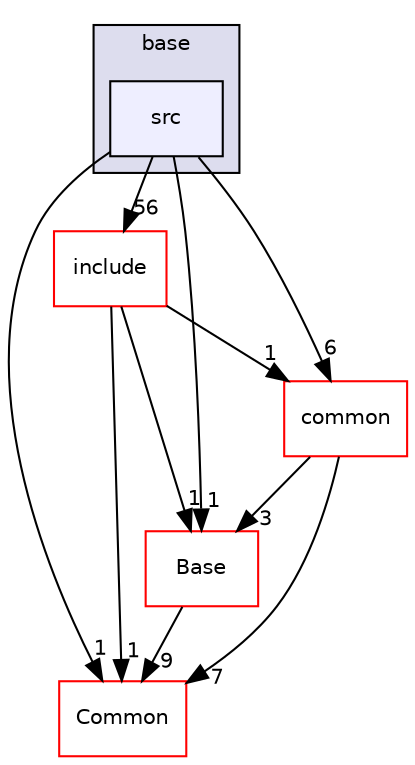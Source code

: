 digraph "/home/travis/build/AliceO2Group/AliceO2/Detectors/ITSMFT/MFT/base/src" {
  bgcolor=transparent;
  compound=true
  node [ fontsize="10", fontname="Helvetica"];
  edge [ labelfontsize="10", labelfontname="Helvetica"];
  subgraph clusterdir_7e732ae97f4f941436b6909b27d4da36 {
    graph [ bgcolor="#ddddee", pencolor="black", label="base" fontname="Helvetica", fontsize="10", URL="dir_7e732ae97f4f941436b6909b27d4da36.html"]
  dir_a39be7dbb5064f10e7f9feb561d713d1 [shape=box, label="src", style="filled", fillcolor="#eeeeff", pencolor="black", URL="dir_a39be7dbb5064f10e7f9feb561d713d1.html"];
  }
  dir_4ab6b4cc6a7edbff49100e9123df213f [shape=box label="Common" color="red" URL="dir_4ab6b4cc6a7edbff49100e9123df213f.html"];
  dir_37c90836491b695b472bf98d1be8336b [shape=box label="Base" color="red" URL="dir_37c90836491b695b472bf98d1be8336b.html"];
  dir_85bf31a2e8d306e7598ffcb73f8df6bf [shape=box label="common" color="red" URL="dir_85bf31a2e8d306e7598ffcb73f8df6bf.html"];
  dir_f22caf943fb99f64e502dc27cedd1b22 [shape=box label="include" color="red" URL="dir_f22caf943fb99f64e502dc27cedd1b22.html"];
  dir_37c90836491b695b472bf98d1be8336b->dir_4ab6b4cc6a7edbff49100e9123df213f [headlabel="9", labeldistance=1.5 headhref="dir_000160_000016.html"];
  dir_a39be7dbb5064f10e7f9feb561d713d1->dir_4ab6b4cc6a7edbff49100e9123df213f [headlabel="1", labeldistance=1.5 headhref="dir_000254_000016.html"];
  dir_a39be7dbb5064f10e7f9feb561d713d1->dir_37c90836491b695b472bf98d1be8336b [headlabel="1", labeldistance=1.5 headhref="dir_000254_000160.html"];
  dir_a39be7dbb5064f10e7f9feb561d713d1->dir_85bf31a2e8d306e7598ffcb73f8df6bf [headlabel="6", labeldistance=1.5 headhref="dir_000254_000224.html"];
  dir_a39be7dbb5064f10e7f9feb561d713d1->dir_f22caf943fb99f64e502dc27cedd1b22 [headlabel="56", labeldistance=1.5 headhref="dir_000254_000124.html"];
  dir_85bf31a2e8d306e7598ffcb73f8df6bf->dir_4ab6b4cc6a7edbff49100e9123df213f [headlabel="7", labeldistance=1.5 headhref="dir_000224_000016.html"];
  dir_85bf31a2e8d306e7598ffcb73f8df6bf->dir_37c90836491b695b472bf98d1be8336b [headlabel="3", labeldistance=1.5 headhref="dir_000224_000160.html"];
  dir_f22caf943fb99f64e502dc27cedd1b22->dir_4ab6b4cc6a7edbff49100e9123df213f [headlabel="1", labeldistance=1.5 headhref="dir_000124_000016.html"];
  dir_f22caf943fb99f64e502dc27cedd1b22->dir_37c90836491b695b472bf98d1be8336b [headlabel="1", labeldistance=1.5 headhref="dir_000124_000160.html"];
  dir_f22caf943fb99f64e502dc27cedd1b22->dir_85bf31a2e8d306e7598ffcb73f8df6bf [headlabel="1", labeldistance=1.5 headhref="dir_000124_000224.html"];
}
